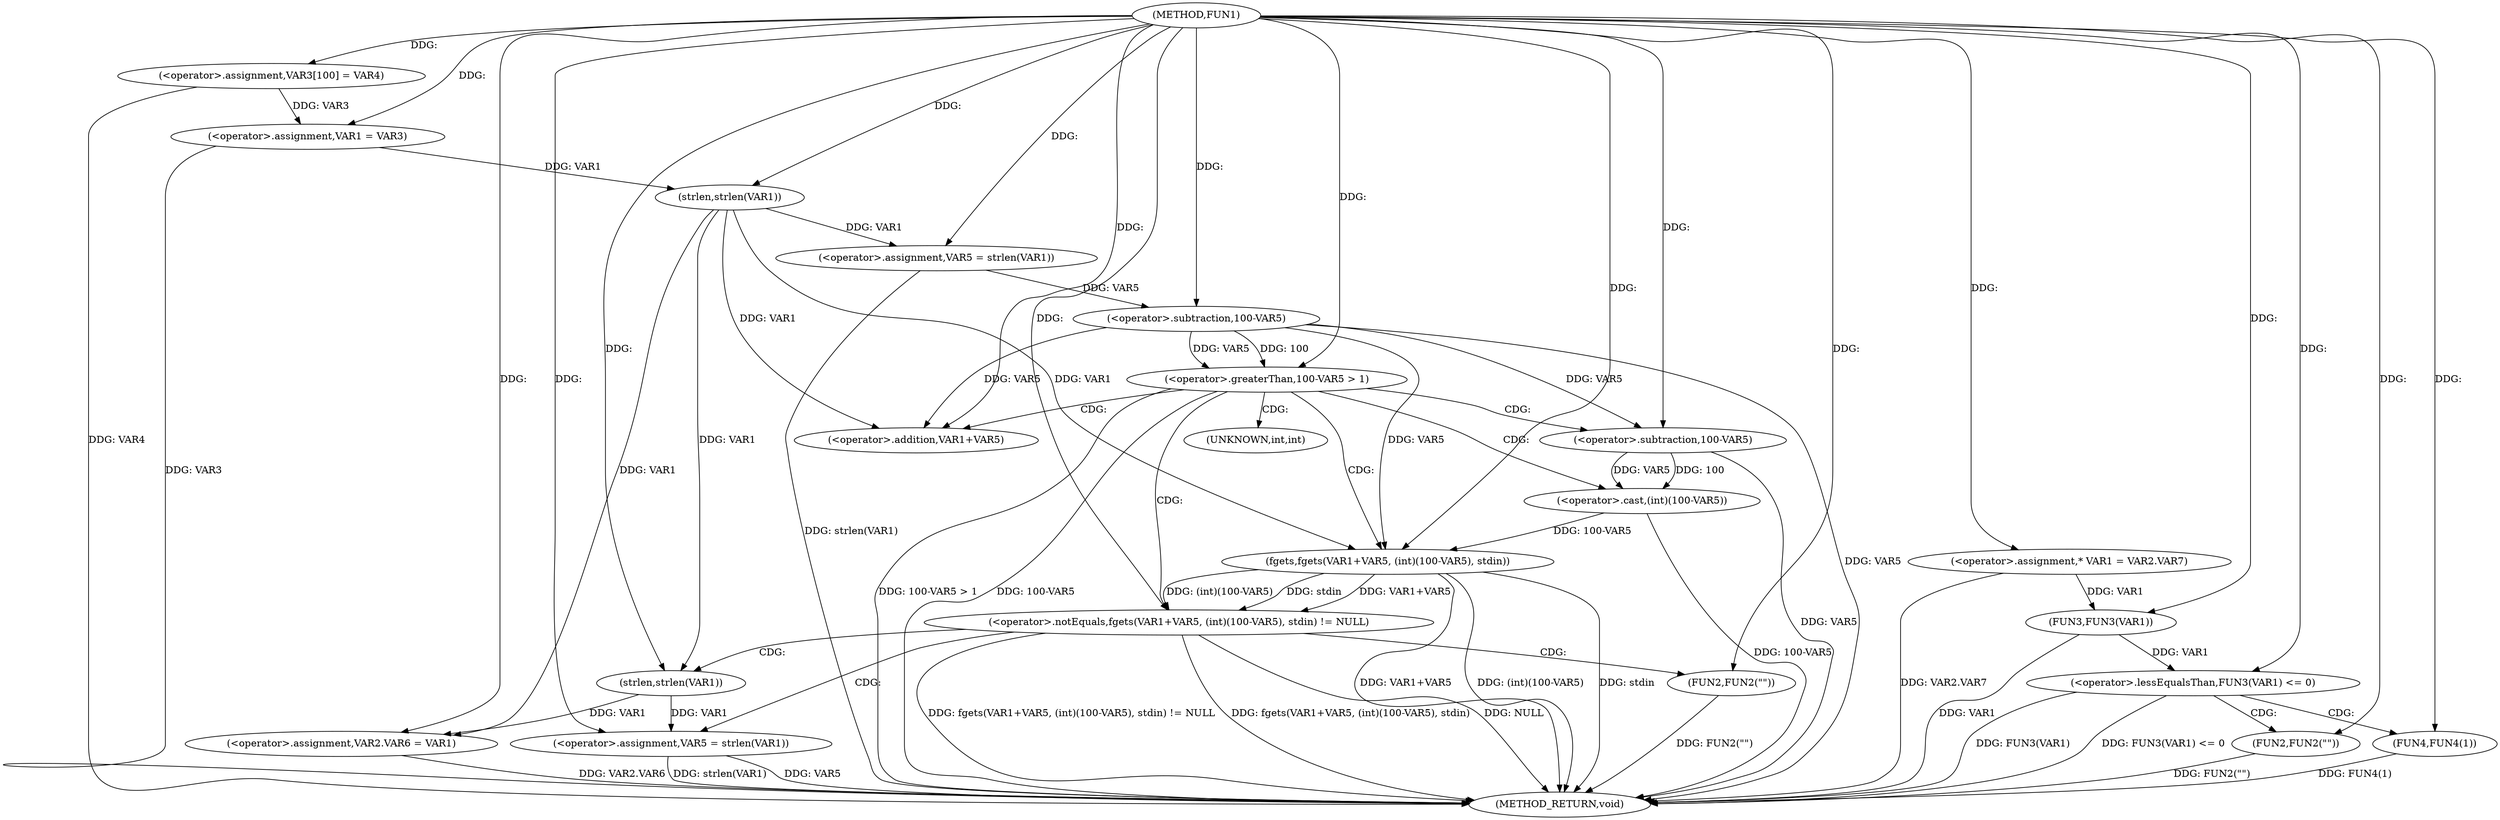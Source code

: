 digraph FUN1 {  
"1000100" [label = "(METHOD,FUN1)" ]
"1000169" [label = "(METHOD_RETURN,void)" ]
"1000105" [label = "(<operator>.assignment,VAR3[100] = VAR4)" ]
"1000108" [label = "(<operator>.assignment,VAR1 = VAR3)" ]
"1000113" [label = "(<operator>.assignment,VAR5 = strlen(VAR1))" ]
"1000115" [label = "(strlen,strlen(VAR1))" ]
"1000118" [label = "(<operator>.greaterThan,100-VAR5 > 1)" ]
"1000119" [label = "(<operator>.subtraction,100-VAR5)" ]
"1000125" [label = "(<operator>.notEquals,fgets(VAR1+VAR5, (int)(100-VAR5), stdin) != NULL)" ]
"1000126" [label = "(fgets,fgets(VAR1+VAR5, (int)(100-VAR5), stdin))" ]
"1000127" [label = "(<operator>.addition,VAR1+VAR5)" ]
"1000130" [label = "(<operator>.cast,(int)(100-VAR5))" ]
"1000132" [label = "(<operator>.subtraction,100-VAR5)" ]
"1000138" [label = "(<operator>.assignment,VAR5 = strlen(VAR1))" ]
"1000140" [label = "(strlen,strlen(VAR1))" ]
"1000145" [label = "(FUN2,FUN2(\"\"))" ]
"1000147" [label = "(<operator>.assignment,VAR2.VAR6 = VAR1)" ]
"1000154" [label = "(<operator>.assignment,* VAR1 = VAR2.VAR7)" ]
"1000160" [label = "(<operator>.lessEqualsThan,FUN3(VAR1) <= 0)" ]
"1000161" [label = "(FUN3,FUN3(VAR1))" ]
"1000165" [label = "(FUN2,FUN2(\"\"))" ]
"1000167" [label = "(FUN4,FUN4(1))" ]
"1000131" [label = "(UNKNOWN,int,int)" ]
  "1000125" -> "1000169"  [ label = "DDG: fgets(VAR1+VAR5, (int)(100-VAR5), stdin) != NULL"] 
  "1000105" -> "1000169"  [ label = "DDG: VAR4"] 
  "1000160" -> "1000169"  [ label = "DDG: FUN3(VAR1) <= 0"] 
  "1000138" -> "1000169"  [ label = "DDG: strlen(VAR1)"] 
  "1000147" -> "1000169"  [ label = "DDG: VAR2.VAR6"] 
  "1000126" -> "1000169"  [ label = "DDG: VAR1+VAR5"] 
  "1000118" -> "1000169"  [ label = "DDG: 100-VAR5 > 1"] 
  "1000118" -> "1000169"  [ label = "DDG: 100-VAR5"] 
  "1000161" -> "1000169"  [ label = "DDG: VAR1"] 
  "1000165" -> "1000169"  [ label = "DDG: FUN2(\"\")"] 
  "1000126" -> "1000169"  [ label = "DDG: (int)(100-VAR5)"] 
  "1000125" -> "1000169"  [ label = "DDG: fgets(VAR1+VAR5, (int)(100-VAR5), stdin)"] 
  "1000130" -> "1000169"  [ label = "DDG: 100-VAR5"] 
  "1000138" -> "1000169"  [ label = "DDG: VAR5"] 
  "1000167" -> "1000169"  [ label = "DDG: FUN4(1)"] 
  "1000132" -> "1000169"  [ label = "DDG: VAR5"] 
  "1000113" -> "1000169"  [ label = "DDG: strlen(VAR1)"] 
  "1000119" -> "1000169"  [ label = "DDG: VAR5"] 
  "1000126" -> "1000169"  [ label = "DDG: stdin"] 
  "1000108" -> "1000169"  [ label = "DDG: VAR3"] 
  "1000125" -> "1000169"  [ label = "DDG: NULL"] 
  "1000145" -> "1000169"  [ label = "DDG: FUN2(\"\")"] 
  "1000154" -> "1000169"  [ label = "DDG: VAR2.VAR7"] 
  "1000160" -> "1000169"  [ label = "DDG: FUN3(VAR1)"] 
  "1000100" -> "1000105"  [ label = "DDG: "] 
  "1000105" -> "1000108"  [ label = "DDG: VAR3"] 
  "1000100" -> "1000108"  [ label = "DDG: "] 
  "1000115" -> "1000113"  [ label = "DDG: VAR1"] 
  "1000100" -> "1000113"  [ label = "DDG: "] 
  "1000108" -> "1000115"  [ label = "DDG: VAR1"] 
  "1000100" -> "1000115"  [ label = "DDG: "] 
  "1000119" -> "1000118"  [ label = "DDG: 100"] 
  "1000119" -> "1000118"  [ label = "DDG: VAR5"] 
  "1000100" -> "1000119"  [ label = "DDG: "] 
  "1000113" -> "1000119"  [ label = "DDG: VAR5"] 
  "1000100" -> "1000118"  [ label = "DDG: "] 
  "1000126" -> "1000125"  [ label = "DDG: VAR1+VAR5"] 
  "1000126" -> "1000125"  [ label = "DDG: (int)(100-VAR5)"] 
  "1000126" -> "1000125"  [ label = "DDG: stdin"] 
  "1000115" -> "1000126"  [ label = "DDG: VAR1"] 
  "1000100" -> "1000126"  [ label = "DDG: "] 
  "1000119" -> "1000126"  [ label = "DDG: VAR5"] 
  "1000115" -> "1000127"  [ label = "DDG: VAR1"] 
  "1000100" -> "1000127"  [ label = "DDG: "] 
  "1000119" -> "1000127"  [ label = "DDG: VAR5"] 
  "1000130" -> "1000126"  [ label = "DDG: 100-VAR5"] 
  "1000132" -> "1000130"  [ label = "DDG: 100"] 
  "1000132" -> "1000130"  [ label = "DDG: VAR5"] 
  "1000100" -> "1000132"  [ label = "DDG: "] 
  "1000119" -> "1000132"  [ label = "DDG: VAR5"] 
  "1000100" -> "1000125"  [ label = "DDG: "] 
  "1000140" -> "1000138"  [ label = "DDG: VAR1"] 
  "1000100" -> "1000138"  [ label = "DDG: "] 
  "1000100" -> "1000140"  [ label = "DDG: "] 
  "1000115" -> "1000140"  [ label = "DDG: VAR1"] 
  "1000100" -> "1000145"  [ label = "DDG: "] 
  "1000140" -> "1000147"  [ label = "DDG: VAR1"] 
  "1000115" -> "1000147"  [ label = "DDG: VAR1"] 
  "1000100" -> "1000147"  [ label = "DDG: "] 
  "1000100" -> "1000154"  [ label = "DDG: "] 
  "1000161" -> "1000160"  [ label = "DDG: VAR1"] 
  "1000154" -> "1000161"  [ label = "DDG: VAR1"] 
  "1000100" -> "1000161"  [ label = "DDG: "] 
  "1000100" -> "1000160"  [ label = "DDG: "] 
  "1000100" -> "1000165"  [ label = "DDG: "] 
  "1000100" -> "1000167"  [ label = "DDG: "] 
  "1000118" -> "1000132"  [ label = "CDG: "] 
  "1000118" -> "1000125"  [ label = "CDG: "] 
  "1000118" -> "1000130"  [ label = "CDG: "] 
  "1000118" -> "1000131"  [ label = "CDG: "] 
  "1000118" -> "1000127"  [ label = "CDG: "] 
  "1000118" -> "1000126"  [ label = "CDG: "] 
  "1000125" -> "1000145"  [ label = "CDG: "] 
  "1000125" -> "1000140"  [ label = "CDG: "] 
  "1000125" -> "1000138"  [ label = "CDG: "] 
  "1000160" -> "1000167"  [ label = "CDG: "] 
  "1000160" -> "1000165"  [ label = "CDG: "] 
}
